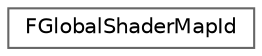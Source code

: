digraph "Graphical Class Hierarchy"
{
 // INTERACTIVE_SVG=YES
 // LATEX_PDF_SIZE
  bgcolor="transparent";
  edge [fontname=Helvetica,fontsize=10,labelfontname=Helvetica,labelfontsize=10];
  node [fontname=Helvetica,fontsize=10,shape=box,height=0.2,width=0.4];
  rankdir="LR";
  Node0 [id="Node000000",label="FGlobalShaderMapId",height=0.2,width=0.4,color="grey40", fillcolor="white", style="filled",URL="$d5/d25/classFGlobalShaderMapId.html",tooltip="Class that encapsulates logic to create a DDC key for the global shader map."];
}
